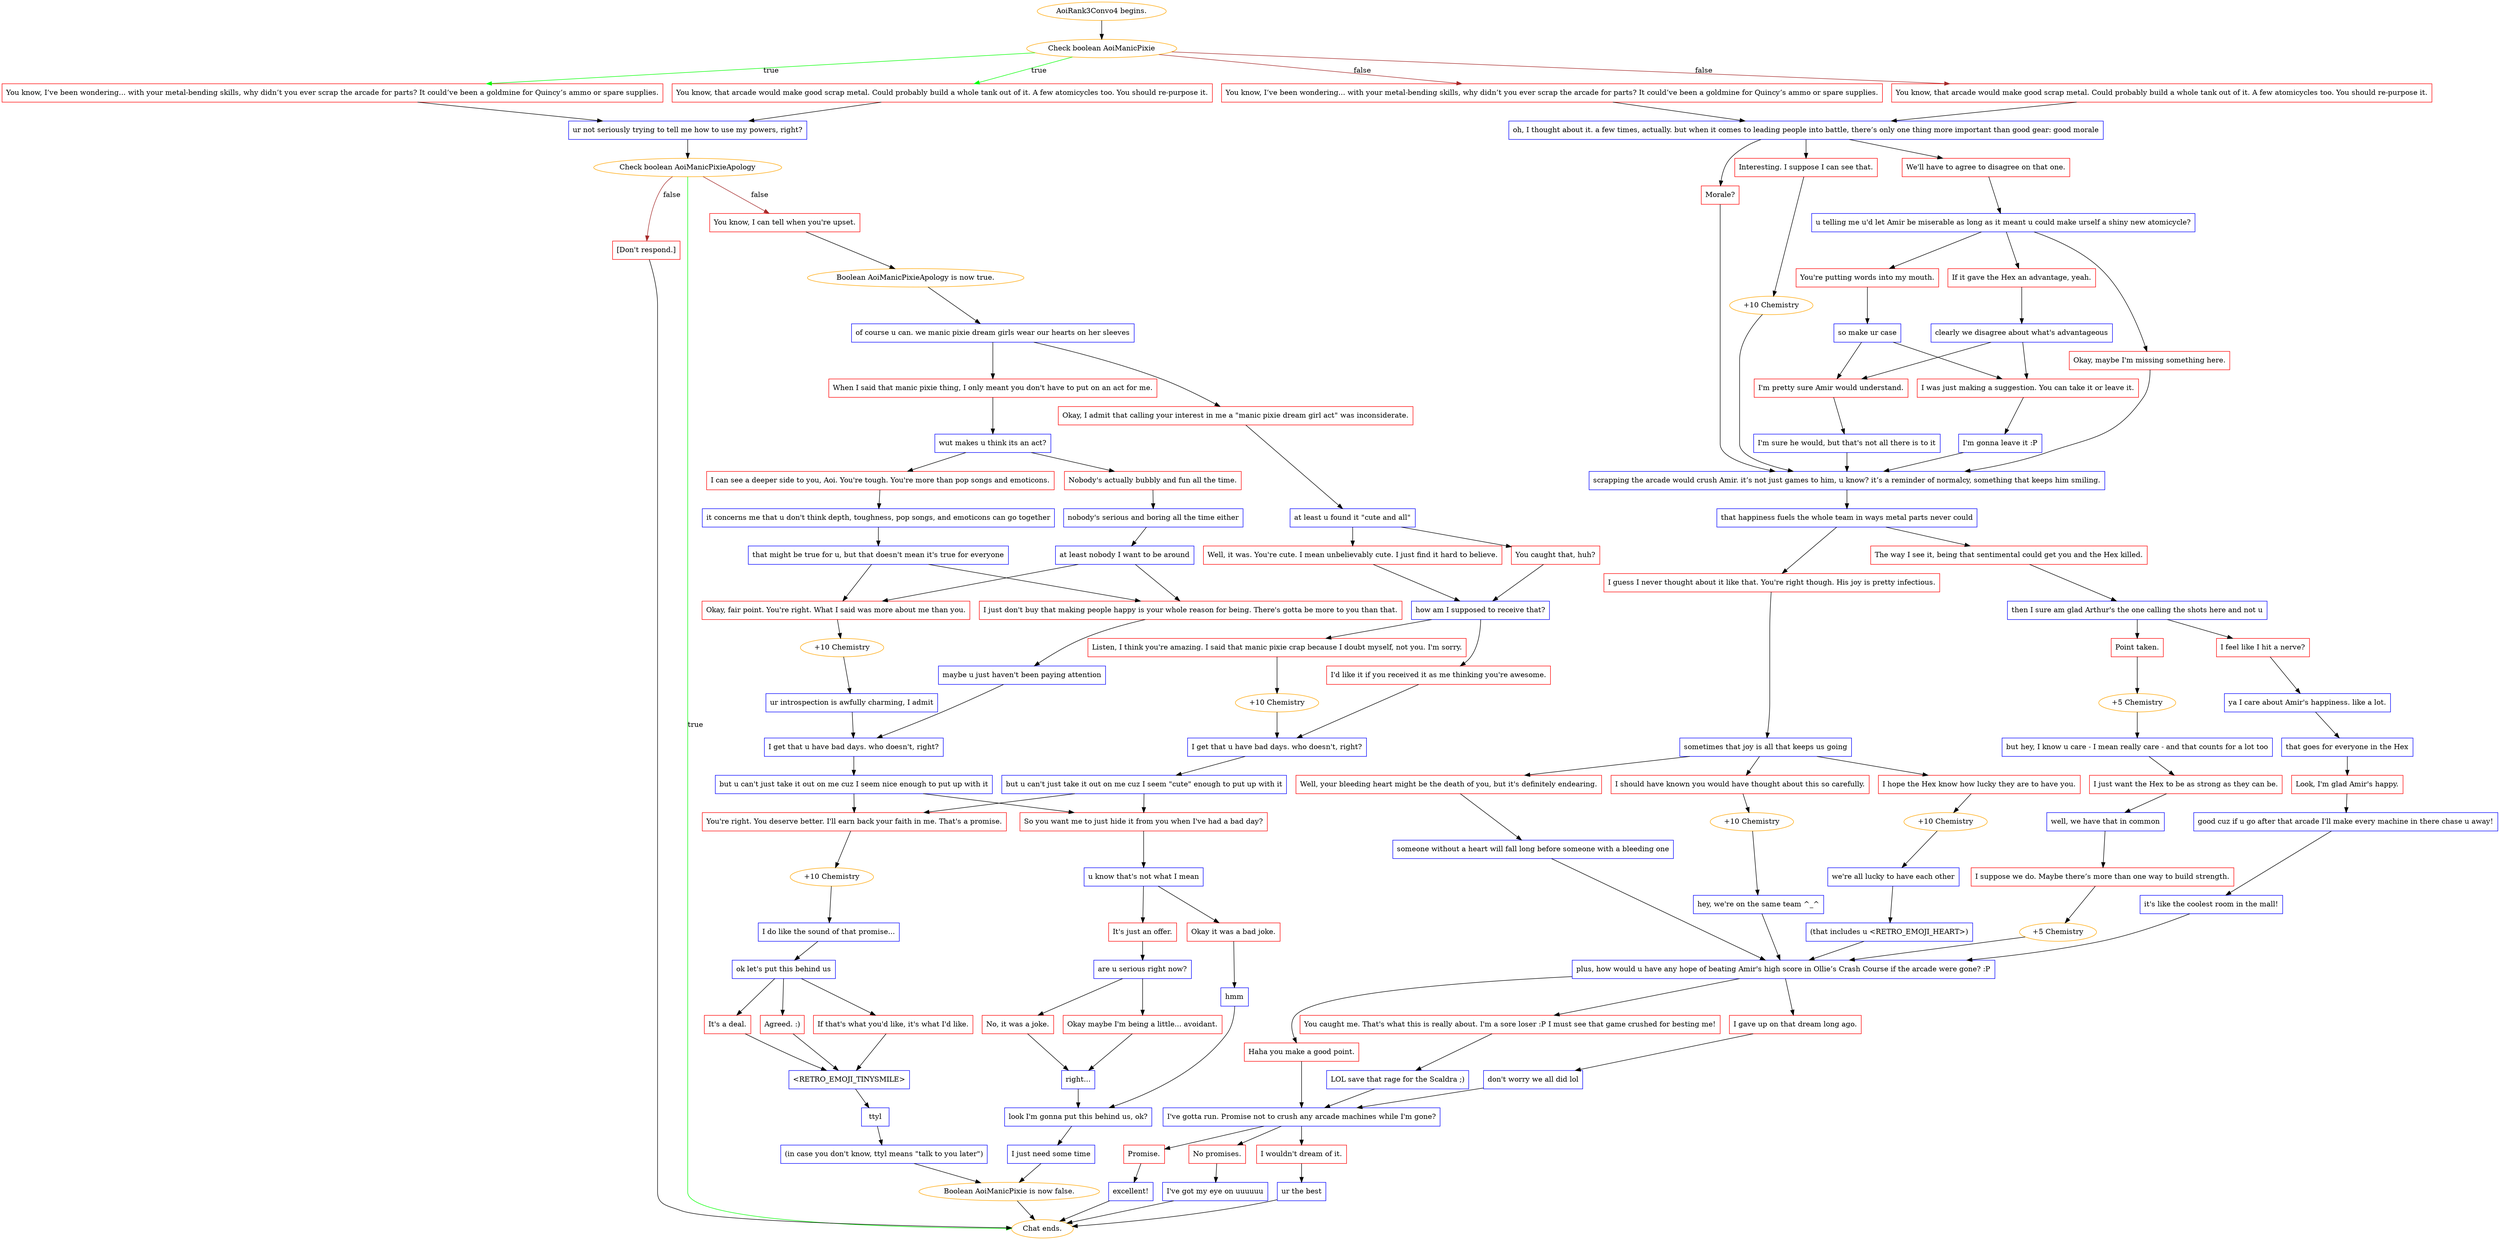 digraph {
	"AoiRank3Convo4 begins." [color=orange];
		"AoiRank3Convo4 begins." -> 1964;
	1964 [label="Check boolean AoiManicPixie",color=orange];
		1964 -> 1965 [label=true,color=green];
		1964 -> 1966 [label=true,color=green];
		1964 -> 1967 [label=false,color=brown];
		1964 -> 1968 [label=false,color=brown];
	1965 [label="You know, I’ve been wondering... with your metal-bending skills, why didn’t you ever scrap the arcade for parts? It could’ve been a goldmine for Quincy’s ammo or spare supplies.",shape=box,color=red];
		1965 -> 2026;
	1966 [label="You know, that arcade would make good scrap metal. Could probably build a whole tank out of it. A few atomicycles too. You should re-purpose it.",shape=box,color=red];
		1966 -> 2026;
	1967 [label="You know, I’ve been wondering... with your metal-bending skills, why didn’t you ever scrap the arcade for parts? It could’ve been a goldmine for Quincy’s ammo or spare supplies.",shape=box,color=red];
		1967 -> 2028;
	1968 [label="You know, that arcade would make good scrap metal. Could probably build a whole tank out of it. A few atomicycles too. You should re-purpose it.",shape=box,color=red];
		1968 -> 2028;
	2026 [label="ur not seriously trying to tell me how to use my powers, right?",shape=box,color=blue];
		2026 -> 1994;
	2028 [label="oh, I thought about it. a few times, actually. but when it comes to leading people into battle, there’s only one thing more important than good gear: good morale",shape=box,color=blue];
		2028 -> 2029;
		2028 -> 2030;
		2028 -> 2031;
	1994 [label="Check boolean AoiManicPixieApology",color=orange];
		1994 -> "Chat ends." [label=true,color=green];
		1994 -> 1992 [label=false,color=brown];
		1994 -> 1977 [label=false,color=brown];
	2029 [label="Morale?",shape=box,color=red];
		2029 -> 2044;
	2030 [label="Interesting. I suppose I can see that.",shape=box,color=red];
		2030 -> 2032;
	2031 [label="We'll have to agree to disagree on that one.",shape=box,color=red];
		2031 -> 2033;
	"Chat ends." [color=orange];
	1992 [label="You know, I can tell when you're upset.",shape=box,color=red];
		1992 -> "/EE/Types/Engine/SetBooleanDialogueNode:AoiManicPixieApology:1980";
	1977 [label="[Don't respond.]",shape=box,color=red];
		1977 -> "Chat ends.";
	2044 [label="scrapping the arcade would crush Amir. it’s not just games to him, u know? it’s a reminder of normalcy, something that keeps him smiling.",shape=box,color=blue];
		2044 -> 2045;
	2032 [label="+10 Chemistry",color=orange];
		2032 -> 2044;
	2033 [label="u telling me u'd let Amir be miserable as long as it meant u could make urself a shiny new atomicycle?",shape=box,color=blue];
		2033 -> 2034;
		2033 -> 2035;
		2033 -> 2036;
	"/EE/Types/Engine/SetBooleanDialogueNode:AoiManicPixieApology:1980" [label="Boolean AoiManicPixieApology is now true.",color=orange];
		"/EE/Types/Engine/SetBooleanDialogueNode:AoiManicPixieApology:1980" -> 1980;
	2045 [label="that happiness fuels the whole team in ways metal parts never could",shape=box,color=blue];
		2045 -> 2046;
		2045 -> 2047;
	2034 [label="If it gave the Hex an advantage, yeah.",shape=box,color=red];
		2034 -> 2038;
	2035 [label="You're putting words into my mouth.",shape=box,color=red];
		2035 -> 2039;
	2036 [label="Okay, maybe I'm missing something here.",shape=box,color=red];
		2036 -> 2044;
	1980 [label="of course u can. we manic pixie dream girls wear our hearts on her sleeves",shape=box,color=blue];
		1980 -> 1981;
		1980 -> 1982;
	2046 [label="I guess I never thought about it like that. You're right though. His joy is pretty infectious.",shape=box,color=red];
		2046 -> 2048;
	2047 [label="The way I see it, being that sentimental could get you and the Hex killed.",shape=box,color=red];
		2047 -> 2049;
	2038 [label="clearly we disagree about what's advantageous",shape=box,color=blue];
		2038 -> 2040;
		2038 -> 2041;
	2039 [label="so make ur case",shape=box,color=blue];
		2039 -> 2040;
		2039 -> 2041;
	1981 [label="Okay, I admit that calling your interest in me a \"manic pixie dream girl act\" was inconsiderate.",shape=box,color=red];
		1981 -> 1983;
	1982 [label="When I said that manic pixie thing, I only meant you don't have to put on an act for me.",shape=box,color=red];
		1982 -> 1969;
	2048 [label="sometimes that joy is all that keeps us going",shape=box,color=blue];
		2048 -> 2050;
		2048 -> 2051;
		2048 -> 2052;
	2049 [label="then I sure am glad Arthur's the one calling the shots here and not u",shape=box,color=blue];
		2049 -> 2059;
		2049 -> 2060;
	2040 [label="I was just making a suggestion. You can take it or leave it.",shape=box,color=red];
		2040 -> 2042;
	2041 [label="I'm pretty sure Amir would understand.",shape=box,color=red];
		2041 -> 2043;
	1983 [label="at least u found it \"cute and all\"",shape=box,color=blue];
		1983 -> 1984;
		1983 -> 1985;
	1969 [label="wut makes u think its an act?",shape=box,color=blue];
		1969 -> 1988;
		1969 -> 1987;
	2050 [label="I should have known you would have thought about this so carefully.",shape=box,color=red];
		2050 -> 2053;
	2051 [label="I hope the Hex know how lucky they are to have you.",shape=box,color=red];
		2051 -> 2054;
	2052 [label="Well, your bleeding heart might be the death of you, but it's definitely endearing.",shape=box,color=red];
		2052 -> 2057;
	2059 [label="Point taken.",shape=box,color=red];
		2059 -> 2061;
	2060 [label="I feel like I hit a nerve?",shape=box,color=red];
		2060 -> 2063;
	2042 [label="I'm gonna leave it :P",shape=box,color=blue];
		2042 -> 2044;
	2043 [label="I'm sure he would, but that's not all there is to it",shape=box,color=blue];
		2043 -> 2044;
	1984 [label="Well, it was. You're cute. I mean unbelievably cute. I just find it hard to believe.",shape=box,color=red];
		1984 -> 1986;
	1985 [label="You caught that, huh?",shape=box,color=red];
		1985 -> 1986;
	1988 [label="Nobody's actually bubbly and fun all the time.",shape=box,color=red];
		1988 -> 1970;
	1987 [label="I can see a deeper side to you, Aoi. You're tough. You're more than pop songs and emoticons.",shape=box,color=red];
		1987 -> 1971;
	2053 [label="+10 Chemistry",color=orange];
		2053 -> 2055;
	2054 [label="+10 Chemistry",color=orange];
		2054 -> 2056;
	2057 [label="someone without a heart will fall long before someone with a bleeding one",shape=box,color=blue];
		2057 -> 2073;
	2061 [label="+5 Chemistry",color=orange];
		2061 -> 2062;
	2063 [label="ya I care about Amir's happiness. like a lot.",shape=box,color=blue];
		2063 -> 2064;
	1986 [label="how am I supposed to receive that?",shape=box,color=blue];
		1986 -> 1972;
		1986 -> 1973;
	1970 [label="nobody's serious and boring all the time either",shape=box,color=blue];
		1970 -> 1976;
	1971 [label="it concerns me that u don't think depth, toughness, pop songs, and emoticons can go together",shape=box,color=blue];
		1971 -> 2025;
	2055 [label="hey, we're on the same team ^_^",shape=box,color=blue];
		2055 -> 2073;
	2056 [label="we're all lucky to have each other",shape=box,color=blue];
		2056 -> 2058;
	2073 [label="plus, how would u have any hope of beating Amir's high score in Ollie’s Crash Course if the arcade were gone? :P",shape=box,color=blue];
		2073 -> 2074;
		2073 -> 2075;
		2073 -> 2076;
	2062 [label="but hey, I know u care - I mean really care - and that counts for a lot too",shape=box,color=blue];
		2062 -> 2066;
	2064 [label="that goes for everyone in the Hex",shape=box,color=blue];
		2064 -> 2067;
	1972 [label="Listen, I think you're amazing. I said that manic pixie crap because I doubt myself, not you. I'm sorry.",shape=box,color=red];
		1972 -> 1974;
	1973 [label="I'd like it if you received it as me thinking you're awesome.",shape=box,color=red];
		1973 -> 2023;
	1976 [label="at least nobody I want to be around",shape=box,color=blue];
		1976 -> 1975;
		1976 -> 2024;
	2025 [label="that might be true for u, but that doesn't mean it's true for everyone",shape=box,color=blue];
		2025 -> 2024;
		2025 -> 1975;
	2058 [label="(that includes u <RETRO_EMOJI_HEART>)",shape=box,color=blue];
		2058 -> 2073;
	2074 [label="You caught me. That's what this is really about. I'm a sore loser :P I must see that game crushed for besting me!",shape=box,color=red];
		2074 -> 2077;
	2075 [label="Haha you make a good point.",shape=box,color=red];
		2075 -> 2079;
	2076 [label="I gave up on that dream long ago.",shape=box,color=red];
		2076 -> 2078;
	2066 [label="I just want the Hex to be as strong as they can be.",shape=box,color=red];
		2066 -> 2068;
	2067 [label="Look, I'm glad Amir's happy.",shape=box,color=red];
		2067 -> 2070;
	1974 [label="+10 Chemistry",color=orange];
		1974 -> 2023;
	2023 [label="I get that u have bad days. who doesn't, right?",shape=box,color=blue];
		2023 -> 2022;
	1975 [label="I just don't buy that making people happy is your whole reason for being. There's gotta be more to you than that.",shape=box,color=red];
		1975 -> 2021;
	2024 [label="Okay, fair point. You're right. What I said was more about me than you.",shape=box,color=red];
		2024 -> 2020;
	2077 [label="LOL save that rage for the Scaldra ;)",shape=box,color=blue];
		2077 -> 2079;
	2079 [label="I've gotta run. Promise not to crush any arcade machines while I'm gone?",shape=box,color=blue];
		2079 -> 2080;
		2079 -> 2081;
		2079 -> 2082;
	2078 [label="don't worry we all did lol",shape=box,color=blue];
		2078 -> 2079;
	2068 [label="well, we have that in common",shape=box,color=blue];
		2068 -> 2069;
	2070 [label="good cuz if u go after that arcade I'll make every machine in there chase u away!",shape=box,color=blue];
		2070 -> 2071;
	2022 [label="but u can't just take it out on me cuz I seem \"cute\" enough to put up with it",shape=box,color=blue];
		2022 -> 2016;
		2022 -> 2015;
	2021 [label="maybe u just haven't been paying attention",shape=box,color=blue];
		2021 -> 2018;
	2020 [label="+10 Chemistry",color=orange];
		2020 -> 2019;
	2080 [label="Promise.",shape=box,color=red];
		2080 -> 2083;
	2081 [label="No promises.",shape=box,color=red];
		2081 -> 2084;
	2082 [label="I wouldn't dream of it.",shape=box,color=red];
		2082 -> 2085;
	2069 [label="I suppose we do. Maybe there’s more than one way to build strength.",shape=box,color=red];
		2069 -> 2072;
	2071 [label="it's like the coolest room in the mall!",shape=box,color=blue];
		2071 -> 2073;
	2016 [label="You're right. You deserve better. I'll earn back your faith in me. That's a promise.",shape=box,color=red];
		2016 -> 2014;
	2015 [label="So you want me to just hide it from you when I've had a bad day?",shape=box,color=red];
		2015 -> 2013;
	2018 [label="I get that u have bad days. who doesn't, right?",shape=box,color=blue];
		2018 -> 2017;
	2019 [label="ur introspection is awfully charming, I admit",shape=box,color=blue];
		2019 -> 2018;
	2083 [label="excellent!",shape=box,color=blue];
		2083 -> "Chat ends.";
	2084 [label="I've got my eye on uuuuuu",shape=box,color=blue];
		2084 -> "Chat ends.";
	2085 [label="ur the best",shape=box,color=blue];
		2085 -> "Chat ends.";
	2072 [label="+5 Chemistry",color=orange];
		2072 -> 2073;
	2014 [label="+10 Chemistry",color=orange];
		2014 -> 2010;
	2013 [label="u know that's not what I mean",shape=box,color=blue];
		2013 -> 2012;
		2013 -> 2011;
	2017 [label="but u can't just take it out on me cuz I seem nice enough to put up with it",shape=box,color=blue];
		2017 -> 2016;
		2017 -> 2015;
	2010 [label="I do like the sound of that promise...",shape=box,color=blue];
		2010 -> 2009;
	2012 [label="It's just an offer.",shape=box,color=red];
		2012 -> 2002;
	2011 [label="Okay it was a bad joke.",shape=box,color=red];
		2011 -> 2001;
	2009 [label="ok let's put this behind us",shape=box,color=blue];
		2009 -> 2008;
		2009 -> 2007;
		2009 -> 2006;
	2002 [label="are u serious right now?",shape=box,color=blue];
		2002 -> 2000;
		2002 -> 1999;
	2001 [label="hmm",shape=box,color=blue];
		2001 -> 1996;
	2008 [label="It's a deal.",shape=box,color=red];
		2008 -> 2005;
	2007 [label="Agreed. :)",shape=box,color=red];
		2007 -> 2005;
	2006 [label="If that's what you'd like, it's what I'd like.",shape=box,color=red];
		2006 -> 2005;
	2000 [label="Okay maybe I'm being a little... avoidant.",shape=box,color=red];
		2000 -> 1998;
	1999 [label="No, it was a joke.",shape=box,color=red];
		1999 -> 1998;
	1996 [label="look I'm gonna put this behind us, ok?",shape=box,color=blue];
		1996 -> 1997;
	2005 [label="<RETRO_EMOJI_TINYSMILE>",shape=box,color=blue];
		2005 -> 2004;
	1998 [label="right...",shape=box,color=blue];
		1998 -> 1996;
	1997 [label="I just need some time",shape=box,color=blue];
		1997 -> "/EE/Types/Engine/ResetBooleanDialogueNode:AoiManicPixie:Chat ends.";
	2004 [label="ttyl",shape=box,color=blue];
		2004 -> 2003;
	"/EE/Types/Engine/ResetBooleanDialogueNode:AoiManicPixie:Chat ends." [label="Boolean AoiManicPixie is now false.",color=orange];
		"/EE/Types/Engine/ResetBooleanDialogueNode:AoiManicPixie:Chat ends." -> "Chat ends.";
	2003 [label="(in case you don't know, ttyl means \"talk to you later\")",shape=box,color=blue];
		2003 -> "/EE/Types/Engine/ResetBooleanDialogueNode:AoiManicPixie:Chat ends.";
}